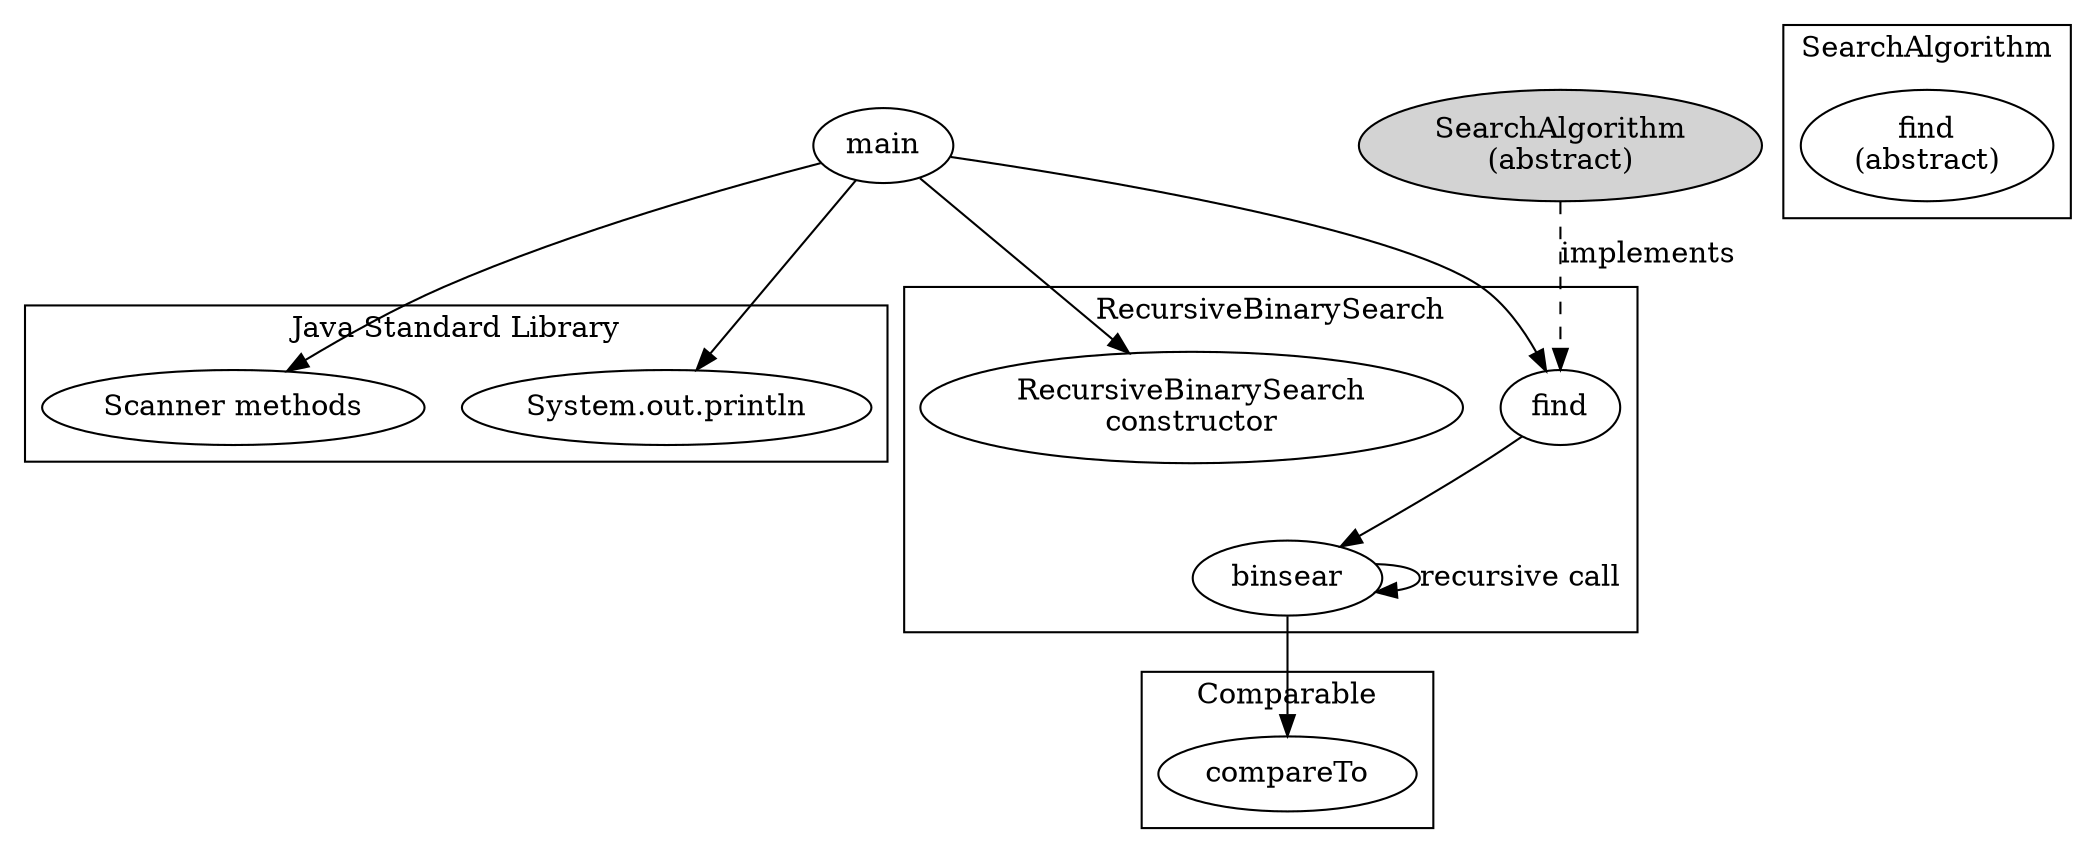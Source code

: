 digraph RecursiveBinarySearchCallGraph {
    // Node definitions
    main [label="main"];
    constructor [label="RecursiveBinarySearch\nconstructor"];
    find [label="find"];
    binsear [label="binsear"];
    compareTo [label="compareTo"];
    println [label="System.out.println"];
    scanner [label="Scanner methods"];
    
    // Abstract class
    SearchAlgorithm [label="SearchAlgorithm\n(abstract)", style=filled, fillcolor=lightgrey];
    
    // Subgraphs
    subgraph cluster_SearchAlgorithm {
        label = "SearchAlgorithm";
        SearchAlgorithm_find [label="find\n(abstract)"];
    }
    
    subgraph cluster_RecursiveBinarySearch {
        label = "RecursiveBinarySearch";
        constructor;
        find;
        binsear;
    }
    
    subgraph cluster_Comparable {
        label = "Comparable";
        compareTo;
    }
    
    subgraph cluster_JavaStandardLibrary {
        label = "Java Standard Library";
        println;
        scanner;
    }
    
    // Edge definitions
    main -> constructor;
    main -> find;
    main -> println;
    main -> scanner;
    find -> binsear;
    binsear -> compareTo;
    binsear -> binsear [label="recursive call"];
    
    // Inheritance
    SearchAlgorithm -> find [style=dashed, label="implements"];
}
